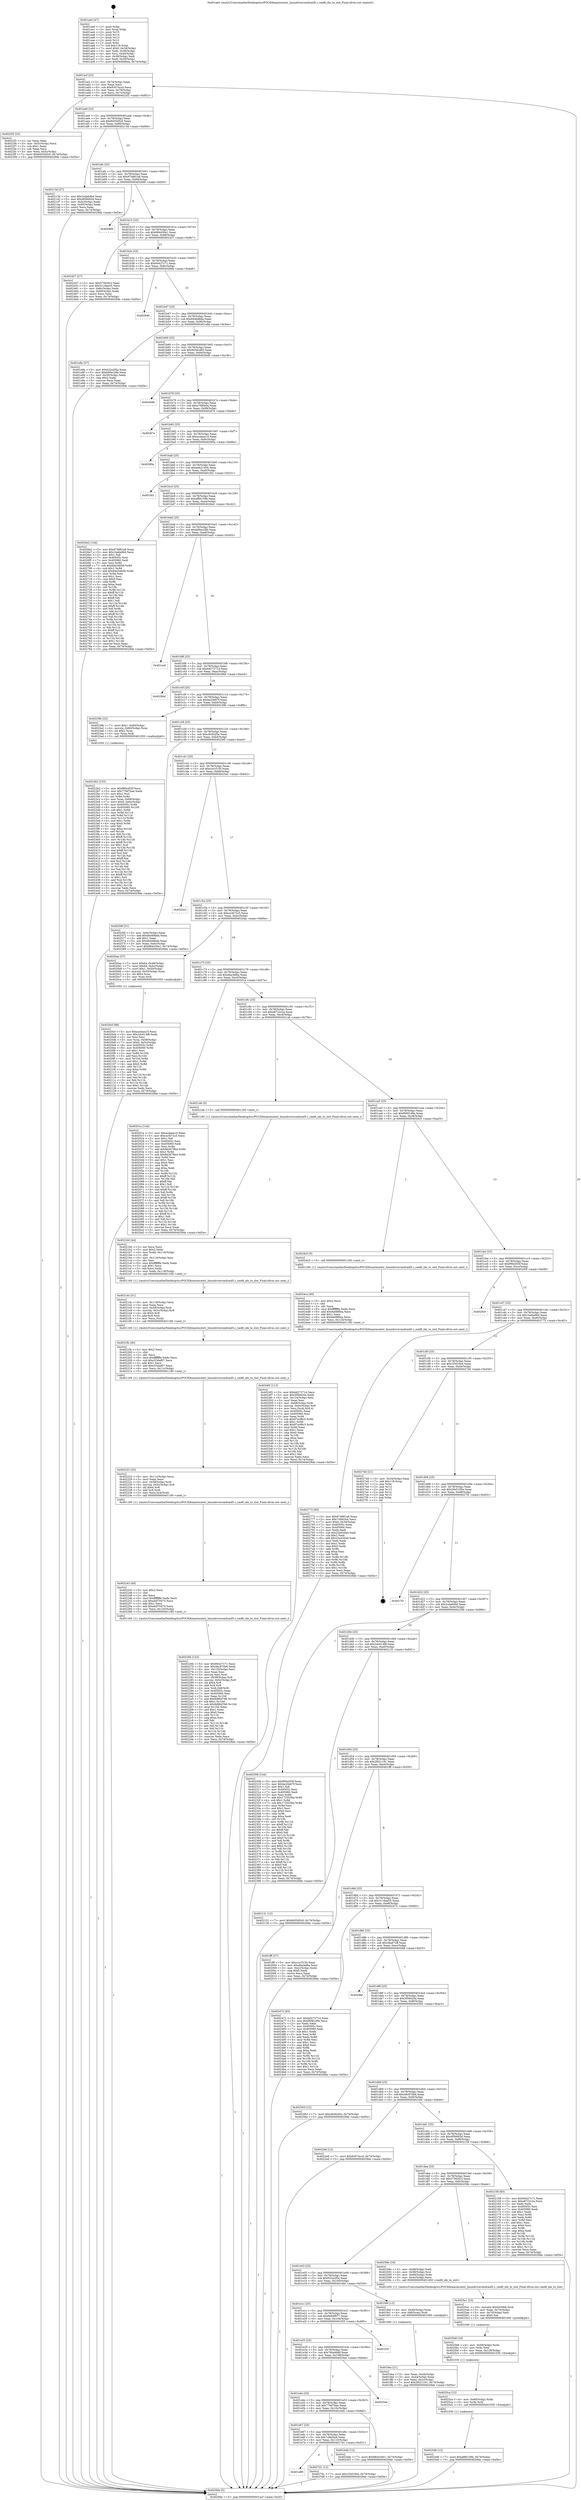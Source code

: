 digraph "0x401aa0" {
  label = "0x401aa0 (/mnt/c/Users/mathe/Desktop/tcc/POCII/binaries/extr_linuxdriversmdraid5.c_raid6_idx_to_slot_Final-ollvm.out::main(0))"
  labelloc = "t"
  node[shape=record]

  Entry [label="",width=0.3,height=0.3,shape=circle,fillcolor=black,style=filled]
  "0x401acf" [label="{
     0x401acf [23]\l
     | [instrs]\l
     &nbsp;&nbsp;0x401acf \<+3\>: mov -0x74(%rbp),%eax\l
     &nbsp;&nbsp;0x401ad2 \<+2\>: mov %eax,%ecx\l
     &nbsp;&nbsp;0x401ad4 \<+6\>: sub $0x83074ccd,%ecx\l
     &nbsp;&nbsp;0x401ada \<+3\>: mov %eax,-0x78(%rbp)\l
     &nbsp;&nbsp;0x401add \<+3\>: mov %ecx,-0x7c(%rbp)\l
     &nbsp;&nbsp;0x401ae0 \<+6\>: je 00000000004022f2 \<main+0x852\>\l
  }"]
  "0x4022f2" [label="{
     0x4022f2 [25]\l
     | [instrs]\l
     &nbsp;&nbsp;0x4022f2 \<+2\>: xor %eax,%eax\l
     &nbsp;&nbsp;0x4022f4 \<+3\>: mov -0x5c(%rbp),%ecx\l
     &nbsp;&nbsp;0x4022f7 \<+3\>: sub $0x1,%eax\l
     &nbsp;&nbsp;0x4022fa \<+2\>: sub %eax,%ecx\l
     &nbsp;&nbsp;0x4022fc \<+3\>: mov %ecx,-0x5c(%rbp)\l
     &nbsp;&nbsp;0x4022ff \<+7\>: movl $0x8455d5c0,-0x74(%rbp)\l
     &nbsp;&nbsp;0x402306 \<+5\>: jmp 00000000004029de \<main+0xf3e\>\l
  }"]
  "0x401ae6" [label="{
     0x401ae6 [22]\l
     | [instrs]\l
     &nbsp;&nbsp;0x401ae6 \<+5\>: jmp 0000000000401aeb \<main+0x4b\>\l
     &nbsp;&nbsp;0x401aeb \<+3\>: mov -0x78(%rbp),%eax\l
     &nbsp;&nbsp;0x401aee \<+5\>: sub $0x8455d5c0,%eax\l
     &nbsp;&nbsp;0x401af3 \<+3\>: mov %eax,-0x80(%rbp)\l
     &nbsp;&nbsp;0x401af6 \<+6\>: je 000000000040213d \<main+0x69d\>\l
  }"]
  Exit [label="",width=0.3,height=0.3,shape=circle,fillcolor=black,style=filled,peripheries=2]
  "0x40213d" [label="{
     0x40213d [27]\l
     | [instrs]\l
     &nbsp;&nbsp;0x40213d \<+5\>: mov $0x2cda64b0,%eax\l
     &nbsp;&nbsp;0x402142 \<+5\>: mov $0x4f56693d,%ecx\l
     &nbsp;&nbsp;0x402147 \<+3\>: mov -0x5c(%rbp),%edx\l
     &nbsp;&nbsp;0x40214a \<+3\>: cmp -0x50(%rbp),%edx\l
     &nbsp;&nbsp;0x40214d \<+3\>: cmovl %ecx,%eax\l
     &nbsp;&nbsp;0x402150 \<+3\>: mov %eax,-0x74(%rbp)\l
     &nbsp;&nbsp;0x402153 \<+5\>: jmp 00000000004029de \<main+0xf3e\>\l
  }"]
  "0x401afc" [label="{
     0x401afc [25]\l
     | [instrs]\l
     &nbsp;&nbsp;0x401afc \<+5\>: jmp 0000000000401b01 \<main+0x61\>\l
     &nbsp;&nbsp;0x401b01 \<+3\>: mov -0x78(%rbp),%eax\l
     &nbsp;&nbsp;0x401b04 \<+5\>: sub $0x874881a8,%eax\l
     &nbsp;&nbsp;0x401b09 \<+6\>: mov %eax,-0x84(%rbp)\l
     &nbsp;&nbsp;0x401b0f \<+6\>: je 00000000004029d0 \<main+0xf30\>\l
  }"]
  "0x401e80" [label="{
     0x401e80\l
  }", style=dashed]
  "0x4029d0" [label="{
     0x4029d0\l
  }", style=dashed]
  "0x401b15" [label="{
     0x401b15 [25]\l
     | [instrs]\l
     &nbsp;&nbsp;0x401b15 \<+5\>: jmp 0000000000401b1a \<main+0x7a\>\l
     &nbsp;&nbsp;0x401b1a \<+3\>: mov -0x78(%rbp),%eax\l
     &nbsp;&nbsp;0x401b1d \<+5\>: sub $0x884430e1,%eax\l
     &nbsp;&nbsp;0x401b22 \<+6\>: mov %eax,-0x88(%rbp)\l
     &nbsp;&nbsp;0x401b28 \<+6\>: je 0000000000402457 \<main+0x9b7\>\l
  }"]
  "0x4027d1" [label="{
     0x4027d1 [12]\l
     | [instrs]\l
     &nbsp;&nbsp;0x4027d1 \<+7\>: movl $0x1f3d16e4,-0x74(%rbp)\l
     &nbsp;&nbsp;0x4027d8 \<+5\>: jmp 00000000004029de \<main+0xf3e\>\l
  }"]
  "0x402457" [label="{
     0x402457 [27]\l
     | [instrs]\l
     &nbsp;&nbsp;0x402457 \<+5\>: mov $0x57562fc3,%eax\l
     &nbsp;&nbsp;0x40245c \<+5\>: mov $0x3118ae55,%ecx\l
     &nbsp;&nbsp;0x402461 \<+3\>: mov -0x6c(%rbp),%edx\l
     &nbsp;&nbsp;0x402464 \<+3\>: cmp -0x60(%rbp),%edx\l
     &nbsp;&nbsp;0x402467 \<+3\>: cmovl %ecx,%eax\l
     &nbsp;&nbsp;0x40246a \<+3\>: mov %eax,-0x74(%rbp)\l
     &nbsp;&nbsp;0x40246d \<+5\>: jmp 00000000004029de \<main+0xf3e\>\l
  }"]
  "0x401b2e" [label="{
     0x401b2e [25]\l
     | [instrs]\l
     &nbsp;&nbsp;0x401b2e \<+5\>: jmp 0000000000401b33 \<main+0x93\>\l
     &nbsp;&nbsp;0x401b33 \<+3\>: mov -0x78(%rbp),%eax\l
     &nbsp;&nbsp;0x401b36 \<+5\>: sub $0x94427c71,%eax\l
     &nbsp;&nbsp;0x401b3b \<+6\>: mov %eax,-0x8c(%rbp)\l
     &nbsp;&nbsp;0x401b41 \<+6\>: je 0000000000402846 \<main+0xda6\>\l
  }"]
  "0x4025d6" [label="{
     0x4025d6 [12]\l
     | [instrs]\l
     &nbsp;&nbsp;0x4025d6 \<+7\>: movl $0xaf86159b,-0x74(%rbp)\l
     &nbsp;&nbsp;0x4025dd \<+5\>: jmp 00000000004029de \<main+0xf3e\>\l
  }"]
  "0x402846" [label="{
     0x402846\l
  }", style=dashed]
  "0x401b47" [label="{
     0x401b47 [25]\l
     | [instrs]\l
     &nbsp;&nbsp;0x401b47 \<+5\>: jmp 0000000000401b4c \<main+0xac\>\l
     &nbsp;&nbsp;0x401b4c \<+3\>: mov -0x78(%rbp),%eax\l
     &nbsp;&nbsp;0x401b4f \<+5\>: sub $0x9446d6da,%eax\l
     &nbsp;&nbsp;0x401b54 \<+6\>: mov %eax,-0x90(%rbp)\l
     &nbsp;&nbsp;0x401b5a \<+6\>: je 0000000000401e8a \<main+0x3ea\>\l
  }"]
  "0x4025ca" [label="{
     0x4025ca [12]\l
     | [instrs]\l
     &nbsp;&nbsp;0x4025ca \<+4\>: mov -0x68(%rbp),%rdx\l
     &nbsp;&nbsp;0x4025ce \<+3\>: mov %rdx,%rdi\l
     &nbsp;&nbsp;0x4025d1 \<+5\>: call 0000000000401030 \<free@plt\>\l
     | [calls]\l
     &nbsp;&nbsp;0x401030 \{1\} (unknown)\l
  }"]
  "0x401e8a" [label="{
     0x401e8a [27]\l
     | [instrs]\l
     &nbsp;&nbsp;0x401e8a \<+5\>: mov $0x632a2f5a,%eax\l
     &nbsp;&nbsp;0x401e8f \<+5\>: mov $0xb90ec28b,%ecx\l
     &nbsp;&nbsp;0x401e94 \<+3\>: mov -0x30(%rbp),%edx\l
     &nbsp;&nbsp;0x401e97 \<+3\>: cmp $0x2,%edx\l
     &nbsp;&nbsp;0x401e9a \<+3\>: cmovne %ecx,%eax\l
     &nbsp;&nbsp;0x401e9d \<+3\>: mov %eax,-0x74(%rbp)\l
     &nbsp;&nbsp;0x401ea0 \<+5\>: jmp 00000000004029de \<main+0xf3e\>\l
  }"]
  "0x401b60" [label="{
     0x401b60 [25]\l
     | [instrs]\l
     &nbsp;&nbsp;0x401b60 \<+5\>: jmp 0000000000401b65 \<main+0xc5\>\l
     &nbsp;&nbsp;0x401b65 \<+3\>: mov -0x78(%rbp),%eax\l
     &nbsp;&nbsp;0x401b68 \<+5\>: sub $0x9d3dc483,%eax\l
     &nbsp;&nbsp;0x401b6d \<+6\>: mov %eax,-0x94(%rbp)\l
     &nbsp;&nbsp;0x401b73 \<+6\>: je 00000000004026d6 \<main+0xc36\>\l
  }"]
  "0x4029de" [label="{
     0x4029de [5]\l
     | [instrs]\l
     &nbsp;&nbsp;0x4029de \<+5\>: jmp 0000000000401acf \<main+0x2f\>\l
  }"]
  "0x401aa0" [label="{
     0x401aa0 [47]\l
     | [instrs]\l
     &nbsp;&nbsp;0x401aa0 \<+1\>: push %rbp\l
     &nbsp;&nbsp;0x401aa1 \<+3\>: mov %rsp,%rbp\l
     &nbsp;&nbsp;0x401aa4 \<+2\>: push %r15\l
     &nbsp;&nbsp;0x401aa6 \<+2\>: push %r14\l
     &nbsp;&nbsp;0x401aa8 \<+2\>: push %r13\l
     &nbsp;&nbsp;0x401aaa \<+2\>: push %r12\l
     &nbsp;&nbsp;0x401aac \<+1\>: push %rbx\l
     &nbsp;&nbsp;0x401aad \<+7\>: sub $0x118,%rsp\l
     &nbsp;&nbsp;0x401ab4 \<+7\>: movl $0x0,-0x34(%rbp)\l
     &nbsp;&nbsp;0x401abb \<+3\>: mov %edi,-0x38(%rbp)\l
     &nbsp;&nbsp;0x401abe \<+4\>: mov %rsi,-0x40(%rbp)\l
     &nbsp;&nbsp;0x401ac2 \<+3\>: mov -0x38(%rbp),%edi\l
     &nbsp;&nbsp;0x401ac5 \<+3\>: mov %edi,-0x30(%rbp)\l
     &nbsp;&nbsp;0x401ac8 \<+7\>: movl $0x9446d6da,-0x74(%rbp)\l
  }"]
  "0x4025b8" [label="{
     0x4025b8 [18]\l
     | [instrs]\l
     &nbsp;&nbsp;0x4025b8 \<+4\>: mov -0x58(%rbp),%rdx\l
     &nbsp;&nbsp;0x4025bc \<+3\>: mov %rdx,%rdi\l
     &nbsp;&nbsp;0x4025bf \<+6\>: mov %eax,-0x128(%rbp)\l
     &nbsp;&nbsp;0x4025c5 \<+5\>: call 0000000000401030 \<free@plt\>\l
     | [calls]\l
     &nbsp;&nbsp;0x401030 \{1\} (unknown)\l
  }"]
  "0x4026d6" [label="{
     0x4026d6\l
  }", style=dashed]
  "0x401b79" [label="{
     0x401b79 [25]\l
     | [instrs]\l
     &nbsp;&nbsp;0x401b79 \<+5\>: jmp 0000000000401b7e \<main+0xde\>\l
     &nbsp;&nbsp;0x401b7e \<+3\>: mov -0x78(%rbp),%eax\l
     &nbsp;&nbsp;0x401b81 \<+5\>: sub $0xa76f640a,%eax\l
     &nbsp;&nbsp;0x401b86 \<+6\>: mov %eax,-0x98(%rbp)\l
     &nbsp;&nbsp;0x401b8c \<+6\>: je 000000000040267e \<main+0xbde\>\l
  }"]
  "0x4025a1" [label="{
     0x4025a1 [23]\l
     | [instrs]\l
     &nbsp;&nbsp;0x4025a1 \<+10\>: movabs $0x4030b6,%rdi\l
     &nbsp;&nbsp;0x4025ab \<+3\>: mov %eax,-0x70(%rbp)\l
     &nbsp;&nbsp;0x4025ae \<+3\>: mov -0x70(%rbp),%esi\l
     &nbsp;&nbsp;0x4025b1 \<+2\>: mov $0x0,%al\l
     &nbsp;&nbsp;0x4025b3 \<+5\>: call 0000000000401040 \<printf@plt\>\l
     | [calls]\l
     &nbsp;&nbsp;0x401040 \{1\} (unknown)\l
  }"]
  "0x40267e" [label="{
     0x40267e\l
  }", style=dashed]
  "0x401b92" [label="{
     0x401b92 [25]\l
     | [instrs]\l
     &nbsp;&nbsp;0x401b92 \<+5\>: jmp 0000000000401b97 \<main+0xf7\>\l
     &nbsp;&nbsp;0x401b97 \<+3\>: mov -0x78(%rbp),%eax\l
     &nbsp;&nbsp;0x401b9a \<+5\>: sub $0xacdaea10,%eax\l
     &nbsp;&nbsp;0x401b9f \<+6\>: mov %eax,-0x9c(%rbp)\l
     &nbsp;&nbsp;0x401ba5 \<+6\>: je 000000000040280a \<main+0xd6a\>\l
  }"]
  "0x4024f2" [label="{
     0x4024f2 [113]\l
     | [instrs]\l
     &nbsp;&nbsp;0x4024f2 \<+5\>: mov $0xbd27271d,%ecx\l
     &nbsp;&nbsp;0x4024f7 \<+5\>: mov $0x3f58420a,%edx\l
     &nbsp;&nbsp;0x4024fc \<+6\>: mov -0x124(%rbp),%esi\l
     &nbsp;&nbsp;0x402502 \<+3\>: imul %eax,%esi\l
     &nbsp;&nbsp;0x402505 \<+4\>: mov -0x68(%rbp),%rdi\l
     &nbsp;&nbsp;0x402509 \<+4\>: movslq -0x6c(%rbp),%r8\l
     &nbsp;&nbsp;0x40250d \<+4\>: mov %esi,(%rdi,%r8,4)\l
     &nbsp;&nbsp;0x402511 \<+7\>: mov 0x40505c,%eax\l
     &nbsp;&nbsp;0x402518 \<+7\>: mov 0x405060,%esi\l
     &nbsp;&nbsp;0x40251f \<+3\>: mov %eax,%r9d\l
     &nbsp;&nbsp;0x402522 \<+7\>: sub $0x97ecf8c3,%r9d\l
     &nbsp;&nbsp;0x402529 \<+4\>: sub $0x1,%r9d\l
     &nbsp;&nbsp;0x40252d \<+7\>: add $0x97ecf8c3,%r9d\l
     &nbsp;&nbsp;0x402534 \<+4\>: imul %r9d,%eax\l
     &nbsp;&nbsp;0x402538 \<+3\>: and $0x1,%eax\l
     &nbsp;&nbsp;0x40253b \<+3\>: cmp $0x0,%eax\l
     &nbsp;&nbsp;0x40253e \<+4\>: sete %r10b\l
     &nbsp;&nbsp;0x402542 \<+3\>: cmp $0xa,%esi\l
     &nbsp;&nbsp;0x402545 \<+4\>: setl %r11b\l
     &nbsp;&nbsp;0x402549 \<+3\>: mov %r10b,%bl\l
     &nbsp;&nbsp;0x40254c \<+3\>: and %r11b,%bl\l
     &nbsp;&nbsp;0x40254f \<+3\>: xor %r11b,%r10b\l
     &nbsp;&nbsp;0x402552 \<+3\>: or %r10b,%bl\l
     &nbsp;&nbsp;0x402555 \<+3\>: test $0x1,%bl\l
     &nbsp;&nbsp;0x402558 \<+3\>: cmovne %edx,%ecx\l
     &nbsp;&nbsp;0x40255b \<+3\>: mov %ecx,-0x74(%rbp)\l
     &nbsp;&nbsp;0x40255e \<+5\>: jmp 00000000004029de \<main+0xf3e\>\l
  }"]
  "0x40280a" [label="{
     0x40280a\l
  }", style=dashed]
  "0x401bab" [label="{
     0x401bab [25]\l
     | [instrs]\l
     &nbsp;&nbsp;0x401bab \<+5\>: jmp 0000000000401bb0 \<main+0x110\>\l
     &nbsp;&nbsp;0x401bb0 \<+3\>: mov -0x78(%rbp),%eax\l
     &nbsp;&nbsp;0x401bb3 \<+5\>: sub $0xaeb21454,%eax\l
     &nbsp;&nbsp;0x401bb8 \<+6\>: mov %eax,-0xa0(%rbp)\l
     &nbsp;&nbsp;0x401bbe \<+6\>: je 0000000000401fd1 \<main+0x531\>\l
  }"]
  "0x4024ca" [label="{
     0x4024ca [40]\l
     | [instrs]\l
     &nbsp;&nbsp;0x4024ca \<+5\>: mov $0x2,%ecx\l
     &nbsp;&nbsp;0x4024cf \<+1\>: cltd\l
     &nbsp;&nbsp;0x4024d0 \<+2\>: idiv %ecx\l
     &nbsp;&nbsp;0x4024d2 \<+6\>: imul $0xfffffffe,%edx,%ecx\l
     &nbsp;&nbsp;0x4024d8 \<+6\>: add $0x9a68f84a,%ecx\l
     &nbsp;&nbsp;0x4024de \<+3\>: add $0x1,%ecx\l
     &nbsp;&nbsp;0x4024e1 \<+6\>: sub $0x9a68f84a,%ecx\l
     &nbsp;&nbsp;0x4024e7 \<+6\>: mov %ecx,-0x124(%rbp)\l
     &nbsp;&nbsp;0x4024ed \<+5\>: call 0000000000401160 \<next_i\>\l
     | [calls]\l
     &nbsp;&nbsp;0x401160 \{1\} (/mnt/c/Users/mathe/Desktop/tcc/POCII/binaries/extr_linuxdriversmdraid5.c_raid6_idx_to_slot_Final-ollvm.out::next_i)\l
  }"]
  "0x401fd1" [label="{
     0x401fd1\l
  }", style=dashed]
  "0x401bc4" [label="{
     0x401bc4 [25]\l
     | [instrs]\l
     &nbsp;&nbsp;0x401bc4 \<+5\>: jmp 0000000000401bc9 \<main+0x129\>\l
     &nbsp;&nbsp;0x401bc9 \<+3\>: mov -0x78(%rbp),%eax\l
     &nbsp;&nbsp;0x401bcc \<+5\>: sub $0xaf86159b,%eax\l
     &nbsp;&nbsp;0x401bd1 \<+6\>: mov %eax,-0xa4(%rbp)\l
     &nbsp;&nbsp;0x401bd7 \<+6\>: je 00000000004026e2 \<main+0xc42\>\l
  }"]
  "0x401e67" [label="{
     0x401e67 [25]\l
     | [instrs]\l
     &nbsp;&nbsp;0x401e67 \<+5\>: jmp 0000000000401e6c \<main+0x3cc\>\l
     &nbsp;&nbsp;0x401e6c \<+3\>: mov -0x78(%rbp),%eax\l
     &nbsp;&nbsp;0x401e6f \<+5\>: sub $0x7cfdd3a4,%eax\l
     &nbsp;&nbsp;0x401e74 \<+6\>: mov %eax,-0x110(%rbp)\l
     &nbsp;&nbsp;0x401e7a \<+6\>: je 00000000004027d1 \<main+0xd31\>\l
  }"]
  "0x4026e2" [label="{
     0x4026e2 [144]\l
     | [instrs]\l
     &nbsp;&nbsp;0x4026e2 \<+5\>: mov $0x874881a8,%eax\l
     &nbsp;&nbsp;0x4026e7 \<+5\>: mov $0x1ba6a96d,%ecx\l
     &nbsp;&nbsp;0x4026ec \<+2\>: mov $0x1,%dl\l
     &nbsp;&nbsp;0x4026ee \<+7\>: mov 0x40505c,%esi\l
     &nbsp;&nbsp;0x4026f5 \<+7\>: mov 0x405060,%edi\l
     &nbsp;&nbsp;0x4026fc \<+3\>: mov %esi,%r8d\l
     &nbsp;&nbsp;0x4026ff \<+7\>: sub $0x84d34658,%r8d\l
     &nbsp;&nbsp;0x402706 \<+4\>: sub $0x1,%r8d\l
     &nbsp;&nbsp;0x40270a \<+7\>: add $0x84d34658,%r8d\l
     &nbsp;&nbsp;0x402711 \<+4\>: imul %r8d,%esi\l
     &nbsp;&nbsp;0x402715 \<+3\>: and $0x1,%esi\l
     &nbsp;&nbsp;0x402718 \<+3\>: cmp $0x0,%esi\l
     &nbsp;&nbsp;0x40271b \<+4\>: sete %r9b\l
     &nbsp;&nbsp;0x40271f \<+3\>: cmp $0xa,%edi\l
     &nbsp;&nbsp;0x402722 \<+4\>: setl %r10b\l
     &nbsp;&nbsp;0x402726 \<+3\>: mov %r9b,%r11b\l
     &nbsp;&nbsp;0x402729 \<+4\>: xor $0xff,%r11b\l
     &nbsp;&nbsp;0x40272d \<+3\>: mov %r10b,%bl\l
     &nbsp;&nbsp;0x402730 \<+3\>: xor $0xff,%bl\l
     &nbsp;&nbsp;0x402733 \<+3\>: xor $0x1,%dl\l
     &nbsp;&nbsp;0x402736 \<+3\>: mov %r11b,%r14b\l
     &nbsp;&nbsp;0x402739 \<+4\>: and $0xff,%r14b\l
     &nbsp;&nbsp;0x40273d \<+3\>: and %dl,%r9b\l
     &nbsp;&nbsp;0x402740 \<+3\>: mov %bl,%r15b\l
     &nbsp;&nbsp;0x402743 \<+4\>: and $0xff,%r15b\l
     &nbsp;&nbsp;0x402747 \<+3\>: and %dl,%r10b\l
     &nbsp;&nbsp;0x40274a \<+3\>: or %r9b,%r14b\l
     &nbsp;&nbsp;0x40274d \<+3\>: or %r10b,%r15b\l
     &nbsp;&nbsp;0x402750 \<+3\>: xor %r15b,%r14b\l
     &nbsp;&nbsp;0x402753 \<+3\>: or %bl,%r11b\l
     &nbsp;&nbsp;0x402756 \<+4\>: xor $0xff,%r11b\l
     &nbsp;&nbsp;0x40275a \<+3\>: or $0x1,%dl\l
     &nbsp;&nbsp;0x40275d \<+3\>: and %dl,%r11b\l
     &nbsp;&nbsp;0x402760 \<+3\>: or %r11b,%r14b\l
     &nbsp;&nbsp;0x402763 \<+4\>: test $0x1,%r14b\l
     &nbsp;&nbsp;0x402767 \<+3\>: cmovne %ecx,%eax\l
     &nbsp;&nbsp;0x40276a \<+3\>: mov %eax,-0x74(%rbp)\l
     &nbsp;&nbsp;0x40276d \<+5\>: jmp 00000000004029de \<main+0xf3e\>\l
  }"]
  "0x401bdd" [label="{
     0x401bdd [25]\l
     | [instrs]\l
     &nbsp;&nbsp;0x401bdd \<+5\>: jmp 0000000000401be2 \<main+0x142\>\l
     &nbsp;&nbsp;0x401be2 \<+3\>: mov -0x78(%rbp),%eax\l
     &nbsp;&nbsp;0x401be5 \<+5\>: sub $0xb90ec28b,%eax\l
     &nbsp;&nbsp;0x401bea \<+6\>: mov %eax,-0xa8(%rbp)\l
     &nbsp;&nbsp;0x401bf0 \<+6\>: je 0000000000401ea5 \<main+0x405\>\l
  }"]
  "0x40244b" [label="{
     0x40244b [12]\l
     | [instrs]\l
     &nbsp;&nbsp;0x40244b \<+7\>: movl $0x884430e1,-0x74(%rbp)\l
     &nbsp;&nbsp;0x402452 \<+5\>: jmp 00000000004029de \<main+0xf3e\>\l
  }"]
  "0x401ea5" [label="{
     0x401ea5\l
  }", style=dashed]
  "0x401bf6" [label="{
     0x401bf6 [25]\l
     | [instrs]\l
     &nbsp;&nbsp;0x401bf6 \<+5\>: jmp 0000000000401bfb \<main+0x15b\>\l
     &nbsp;&nbsp;0x401bfb \<+3\>: mov -0x78(%rbp),%eax\l
     &nbsp;&nbsp;0x401bfe \<+5\>: sub $0xbd27271d,%eax\l
     &nbsp;&nbsp;0x401c03 \<+6\>: mov %eax,-0xac(%rbp)\l
     &nbsp;&nbsp;0x401c09 \<+6\>: je 000000000040296d \<main+0xecd\>\l
  }"]
  "0x401e4e" [label="{
     0x401e4e [25]\l
     | [instrs]\l
     &nbsp;&nbsp;0x401e4e \<+5\>: jmp 0000000000401e53 \<main+0x3b3\>\l
     &nbsp;&nbsp;0x401e53 \<+3\>: mov -0x78(%rbp),%eax\l
     &nbsp;&nbsp;0x401e56 \<+5\>: sub $0x779d7bae,%eax\l
     &nbsp;&nbsp;0x401e5b \<+6\>: mov %eax,-0x10c(%rbp)\l
     &nbsp;&nbsp;0x401e61 \<+6\>: je 000000000040244b \<main+0x9ab\>\l
  }"]
  "0x40296d" [label="{
     0x40296d\l
  }", style=dashed]
  "0x401c0f" [label="{
     0x401c0f [25]\l
     | [instrs]\l
     &nbsp;&nbsp;0x401c0f \<+5\>: jmp 0000000000401c14 \<main+0x174\>\l
     &nbsp;&nbsp;0x401c14 \<+3\>: mov -0x78(%rbp),%eax\l
     &nbsp;&nbsp;0x401c17 \<+5\>: sub $0xbe20e67f,%eax\l
     &nbsp;&nbsp;0x401c1c \<+6\>: mov %eax,-0xb0(%rbp)\l
     &nbsp;&nbsp;0x401c22 \<+6\>: je 000000000040239b \<main+0x8fb\>\l
  }"]
  "0x4025ee" [label="{
     0x4025ee\l
  }", style=dashed]
  "0x40239b" [label="{
     0x40239b [23]\l
     | [instrs]\l
     &nbsp;&nbsp;0x40239b \<+7\>: movl $0x1,-0x60(%rbp)\l
     &nbsp;&nbsp;0x4023a2 \<+4\>: movslq -0x60(%rbp),%rax\l
     &nbsp;&nbsp;0x4023a6 \<+4\>: shl $0x2,%rax\l
     &nbsp;&nbsp;0x4023aa \<+3\>: mov %rax,%rdi\l
     &nbsp;&nbsp;0x4023ad \<+5\>: call 0000000000401050 \<malloc@plt\>\l
     | [calls]\l
     &nbsp;&nbsp;0x401050 \{1\} (unknown)\l
  }"]
  "0x401c28" [label="{
     0x401c28 [25]\l
     | [instrs]\l
     &nbsp;&nbsp;0x401c28 \<+5\>: jmp 0000000000401c2d \<main+0x18d\>\l
     &nbsp;&nbsp;0x401c2d \<+3\>: mov -0x78(%rbp),%eax\l
     &nbsp;&nbsp;0x401c30 \<+5\>: sub $0xc8c92d5a,%eax\l
     &nbsp;&nbsp;0x401c35 \<+6\>: mov %eax,-0xb4(%rbp)\l
     &nbsp;&nbsp;0x401c3b \<+6\>: je 000000000040256f \<main+0xacf\>\l
  }"]
  "0x401e35" [label="{
     0x401e35 [25]\l
     | [instrs]\l
     &nbsp;&nbsp;0x401e35 \<+5\>: jmp 0000000000401e3a \<main+0x39a\>\l
     &nbsp;&nbsp;0x401e3a \<+3\>: mov -0x78(%rbp),%eax\l
     &nbsp;&nbsp;0x401e3d \<+5\>: sub $0x76bd4b6f,%eax\l
     &nbsp;&nbsp;0x401e42 \<+6\>: mov %eax,-0x108(%rbp)\l
     &nbsp;&nbsp;0x401e48 \<+6\>: je 00000000004025ee \<main+0xb4e\>\l
  }"]
  "0x40256f" [label="{
     0x40256f [31]\l
     | [instrs]\l
     &nbsp;&nbsp;0x40256f \<+3\>: mov -0x6c(%rbp),%eax\l
     &nbsp;&nbsp;0x402572 \<+5\>: add $0xdbd48eeb,%eax\l
     &nbsp;&nbsp;0x402577 \<+3\>: add $0x1,%eax\l
     &nbsp;&nbsp;0x40257a \<+5\>: sub $0xdbd48eeb,%eax\l
     &nbsp;&nbsp;0x40257f \<+3\>: mov %eax,-0x6c(%rbp)\l
     &nbsp;&nbsp;0x402582 \<+7\>: movl $0x884430e1,-0x74(%rbp)\l
     &nbsp;&nbsp;0x402589 \<+5\>: jmp 00000000004029de \<main+0xf3e\>\l
  }"]
  "0x401c41" [label="{
     0x401c41 [25]\l
     | [instrs]\l
     &nbsp;&nbsp;0x401c41 \<+5\>: jmp 0000000000401c46 \<main+0x1a6\>\l
     &nbsp;&nbsp;0x401c46 \<+3\>: mov -0x78(%rbp),%eax\l
     &nbsp;&nbsp;0x401c49 \<+5\>: sub $0xcce1f150,%eax\l
     &nbsp;&nbsp;0x401c4e \<+6\>: mov %eax,-0xb8(%rbp)\l
     &nbsp;&nbsp;0x401c54 \<+6\>: je 00000000004025e2 \<main+0xb42\>\l
  }"]
  "0x401f35" [label="{
     0x401f35\l
  }", style=dashed]
  "0x4025e2" [label="{
     0x4025e2\l
  }", style=dashed]
  "0x401c5a" [label="{
     0x401c5a [25]\l
     | [instrs]\l
     &nbsp;&nbsp;0x401c5a \<+5\>: jmp 0000000000401c5f \<main+0x1bf\>\l
     &nbsp;&nbsp;0x401c5f \<+3\>: mov -0x78(%rbp),%eax\l
     &nbsp;&nbsp;0x401c62 \<+5\>: sub $0xce3b72c5,%eax\l
     &nbsp;&nbsp;0x401c67 \<+6\>: mov %eax,-0xbc(%rbp)\l
     &nbsp;&nbsp;0x401c6d \<+6\>: je 00000000004020aa \<main+0x60a\>\l
  }"]
  "0x4023b2" [label="{
     0x4023b2 [153]\l
     | [instrs]\l
     &nbsp;&nbsp;0x4023b2 \<+5\>: mov $0xf90e455f,%ecx\l
     &nbsp;&nbsp;0x4023b7 \<+5\>: mov $0x779d7bae,%edx\l
     &nbsp;&nbsp;0x4023bc \<+3\>: mov $0x1,%sil\l
     &nbsp;&nbsp;0x4023bf \<+3\>: xor %r8d,%r8d\l
     &nbsp;&nbsp;0x4023c2 \<+4\>: mov %rax,-0x68(%rbp)\l
     &nbsp;&nbsp;0x4023c6 \<+7\>: movl $0x0,-0x6c(%rbp)\l
     &nbsp;&nbsp;0x4023cd \<+8\>: mov 0x40505c,%r9d\l
     &nbsp;&nbsp;0x4023d5 \<+8\>: mov 0x405060,%r10d\l
     &nbsp;&nbsp;0x4023dd \<+4\>: sub $0x1,%r8d\l
     &nbsp;&nbsp;0x4023e1 \<+3\>: mov %r9d,%r11d\l
     &nbsp;&nbsp;0x4023e4 \<+3\>: add %r8d,%r11d\l
     &nbsp;&nbsp;0x4023e7 \<+4\>: imul %r11d,%r9d\l
     &nbsp;&nbsp;0x4023eb \<+4\>: and $0x1,%r9d\l
     &nbsp;&nbsp;0x4023ef \<+4\>: cmp $0x0,%r9d\l
     &nbsp;&nbsp;0x4023f3 \<+3\>: sete %bl\l
     &nbsp;&nbsp;0x4023f6 \<+4\>: cmp $0xa,%r10d\l
     &nbsp;&nbsp;0x4023fa \<+4\>: setl %r14b\l
     &nbsp;&nbsp;0x4023fe \<+3\>: mov %bl,%r15b\l
     &nbsp;&nbsp;0x402401 \<+4\>: xor $0xff,%r15b\l
     &nbsp;&nbsp;0x402405 \<+3\>: mov %r14b,%r12b\l
     &nbsp;&nbsp;0x402408 \<+4\>: xor $0xff,%r12b\l
     &nbsp;&nbsp;0x40240c \<+4\>: xor $0x1,%sil\l
     &nbsp;&nbsp;0x402410 \<+3\>: mov %r15b,%r13b\l
     &nbsp;&nbsp;0x402413 \<+4\>: and $0xff,%r13b\l
     &nbsp;&nbsp;0x402417 \<+3\>: and %sil,%bl\l
     &nbsp;&nbsp;0x40241a \<+3\>: mov %r12b,%al\l
     &nbsp;&nbsp;0x40241d \<+2\>: and $0xff,%al\l
     &nbsp;&nbsp;0x40241f \<+3\>: and %sil,%r14b\l
     &nbsp;&nbsp;0x402422 \<+3\>: or %bl,%r13b\l
     &nbsp;&nbsp;0x402425 \<+3\>: or %r14b,%al\l
     &nbsp;&nbsp;0x402428 \<+3\>: xor %al,%r13b\l
     &nbsp;&nbsp;0x40242b \<+3\>: or %r12b,%r15b\l
     &nbsp;&nbsp;0x40242e \<+4\>: xor $0xff,%r15b\l
     &nbsp;&nbsp;0x402432 \<+4\>: or $0x1,%sil\l
     &nbsp;&nbsp;0x402436 \<+3\>: and %sil,%r15b\l
     &nbsp;&nbsp;0x402439 \<+3\>: or %r15b,%r13b\l
     &nbsp;&nbsp;0x40243c \<+4\>: test $0x1,%r13b\l
     &nbsp;&nbsp;0x402440 \<+3\>: cmovne %edx,%ecx\l
     &nbsp;&nbsp;0x402443 \<+3\>: mov %ecx,-0x74(%rbp)\l
     &nbsp;&nbsp;0x402446 \<+5\>: jmp 00000000004029de \<main+0xf3e\>\l
  }"]
  "0x4020aa" [label="{
     0x4020aa [37]\l
     | [instrs]\l
     &nbsp;&nbsp;0x4020aa \<+7\>: movl $0x64,-0x48(%rbp)\l
     &nbsp;&nbsp;0x4020b1 \<+7\>: movl $0x64,-0x4c(%rbp)\l
     &nbsp;&nbsp;0x4020b8 \<+7\>: movl $0x1,-0x50(%rbp)\l
     &nbsp;&nbsp;0x4020bf \<+4\>: movslq -0x50(%rbp),%rax\l
     &nbsp;&nbsp;0x4020c3 \<+4\>: shl $0x4,%rax\l
     &nbsp;&nbsp;0x4020c7 \<+3\>: mov %rax,%rdi\l
     &nbsp;&nbsp;0x4020ca \<+5\>: call 0000000000401050 \<malloc@plt\>\l
     | [calls]\l
     &nbsp;&nbsp;0x401050 \{1\} (unknown)\l
  }"]
  "0x401c73" [label="{
     0x401c73 [25]\l
     | [instrs]\l
     &nbsp;&nbsp;0x401c73 \<+5\>: jmp 0000000000401c78 \<main+0x1d8\>\l
     &nbsp;&nbsp;0x401c78 \<+3\>: mov -0x78(%rbp),%eax\l
     &nbsp;&nbsp;0x401c7b \<+5\>: sub $0xdba3efba,%eax\l
     &nbsp;&nbsp;0x401c80 \<+6\>: mov %eax,-0xc0(%rbp)\l
     &nbsp;&nbsp;0x401c86 \<+6\>: je 000000000040201a \<main+0x57a\>\l
  }"]
  "0x40226b" [label="{
     0x40226b [123]\l
     | [instrs]\l
     &nbsp;&nbsp;0x40226b \<+5\>: mov $0x94427c71,%ecx\l
     &nbsp;&nbsp;0x402270 \<+5\>: mov $0x48c970b6,%edx\l
     &nbsp;&nbsp;0x402275 \<+6\>: mov -0x120(%rbp),%esi\l
     &nbsp;&nbsp;0x40227b \<+3\>: imul %eax,%esi\l
     &nbsp;&nbsp;0x40227e \<+3\>: movslq %esi,%rdi\l
     &nbsp;&nbsp;0x402281 \<+4\>: mov -0x58(%rbp),%r8\l
     &nbsp;&nbsp;0x402285 \<+4\>: movslq -0x5c(%rbp),%r9\l
     &nbsp;&nbsp;0x402289 \<+4\>: shl $0x4,%r9\l
     &nbsp;&nbsp;0x40228d \<+3\>: add %r9,%r8\l
     &nbsp;&nbsp;0x402290 \<+4\>: mov %rdi,0x8(%r8)\l
     &nbsp;&nbsp;0x402294 \<+7\>: mov 0x40505c,%eax\l
     &nbsp;&nbsp;0x40229b \<+7\>: mov 0x405060,%esi\l
     &nbsp;&nbsp;0x4022a2 \<+3\>: mov %eax,%r10d\l
     &nbsp;&nbsp;0x4022a5 \<+7\>: add $0x9d96d768,%r10d\l
     &nbsp;&nbsp;0x4022ac \<+4\>: sub $0x1,%r10d\l
     &nbsp;&nbsp;0x4022b0 \<+7\>: sub $0x9d96d768,%r10d\l
     &nbsp;&nbsp;0x4022b7 \<+4\>: imul %r10d,%eax\l
     &nbsp;&nbsp;0x4022bb \<+3\>: and $0x1,%eax\l
     &nbsp;&nbsp;0x4022be \<+3\>: cmp $0x0,%eax\l
     &nbsp;&nbsp;0x4022c1 \<+4\>: sete %r11b\l
     &nbsp;&nbsp;0x4022c5 \<+3\>: cmp $0xa,%esi\l
     &nbsp;&nbsp;0x4022c8 \<+3\>: setl %bl\l
     &nbsp;&nbsp;0x4022cb \<+3\>: mov %r11b,%r14b\l
     &nbsp;&nbsp;0x4022ce \<+3\>: and %bl,%r14b\l
     &nbsp;&nbsp;0x4022d1 \<+3\>: xor %bl,%r11b\l
     &nbsp;&nbsp;0x4022d4 \<+3\>: or %r11b,%r14b\l
     &nbsp;&nbsp;0x4022d7 \<+4\>: test $0x1,%r14b\l
     &nbsp;&nbsp;0x4022db \<+3\>: cmovne %edx,%ecx\l
     &nbsp;&nbsp;0x4022de \<+3\>: mov %ecx,-0x74(%rbp)\l
     &nbsp;&nbsp;0x4022e1 \<+5\>: jmp 00000000004029de \<main+0xf3e\>\l
  }"]
  "0x40201a" [label="{
     0x40201a [144]\l
     | [instrs]\l
     &nbsp;&nbsp;0x40201a \<+5\>: mov $0xacdaea10,%eax\l
     &nbsp;&nbsp;0x40201f \<+5\>: mov $0xce3b72c5,%ecx\l
     &nbsp;&nbsp;0x402024 \<+2\>: mov $0x1,%dl\l
     &nbsp;&nbsp;0x402026 \<+7\>: mov 0x40505c,%esi\l
     &nbsp;&nbsp;0x40202d \<+7\>: mov 0x405060,%edi\l
     &nbsp;&nbsp;0x402034 \<+3\>: mov %esi,%r8d\l
     &nbsp;&nbsp;0x402037 \<+7\>: add $0x8d2678b4,%r8d\l
     &nbsp;&nbsp;0x40203e \<+4\>: sub $0x1,%r8d\l
     &nbsp;&nbsp;0x402042 \<+7\>: sub $0x8d2678b4,%r8d\l
     &nbsp;&nbsp;0x402049 \<+4\>: imul %r8d,%esi\l
     &nbsp;&nbsp;0x40204d \<+3\>: and $0x1,%esi\l
     &nbsp;&nbsp;0x402050 \<+3\>: cmp $0x0,%esi\l
     &nbsp;&nbsp;0x402053 \<+4\>: sete %r9b\l
     &nbsp;&nbsp;0x402057 \<+3\>: cmp $0xa,%edi\l
     &nbsp;&nbsp;0x40205a \<+4\>: setl %r10b\l
     &nbsp;&nbsp;0x40205e \<+3\>: mov %r9b,%r11b\l
     &nbsp;&nbsp;0x402061 \<+4\>: xor $0xff,%r11b\l
     &nbsp;&nbsp;0x402065 \<+3\>: mov %r10b,%bl\l
     &nbsp;&nbsp;0x402068 \<+3\>: xor $0xff,%bl\l
     &nbsp;&nbsp;0x40206b \<+3\>: xor $0x1,%dl\l
     &nbsp;&nbsp;0x40206e \<+3\>: mov %r11b,%r14b\l
     &nbsp;&nbsp;0x402071 \<+4\>: and $0xff,%r14b\l
     &nbsp;&nbsp;0x402075 \<+3\>: and %dl,%r9b\l
     &nbsp;&nbsp;0x402078 \<+3\>: mov %bl,%r15b\l
     &nbsp;&nbsp;0x40207b \<+4\>: and $0xff,%r15b\l
     &nbsp;&nbsp;0x40207f \<+3\>: and %dl,%r10b\l
     &nbsp;&nbsp;0x402082 \<+3\>: or %r9b,%r14b\l
     &nbsp;&nbsp;0x402085 \<+3\>: or %r10b,%r15b\l
     &nbsp;&nbsp;0x402088 \<+3\>: xor %r15b,%r14b\l
     &nbsp;&nbsp;0x40208b \<+3\>: or %bl,%r11b\l
     &nbsp;&nbsp;0x40208e \<+4\>: xor $0xff,%r11b\l
     &nbsp;&nbsp;0x402092 \<+3\>: or $0x1,%dl\l
     &nbsp;&nbsp;0x402095 \<+3\>: and %dl,%r11b\l
     &nbsp;&nbsp;0x402098 \<+3\>: or %r11b,%r14b\l
     &nbsp;&nbsp;0x40209b \<+4\>: test $0x1,%r14b\l
     &nbsp;&nbsp;0x40209f \<+3\>: cmovne %ecx,%eax\l
     &nbsp;&nbsp;0x4020a2 \<+3\>: mov %eax,-0x74(%rbp)\l
     &nbsp;&nbsp;0x4020a5 \<+5\>: jmp 00000000004029de \<main+0xf3e\>\l
  }"]
  "0x401c8c" [label="{
     0x401c8c [25]\l
     | [instrs]\l
     &nbsp;&nbsp;0x401c8c \<+5\>: jmp 0000000000401c91 \<main+0x1f1\>\l
     &nbsp;&nbsp;0x401c91 \<+3\>: mov -0x78(%rbp),%eax\l
     &nbsp;&nbsp;0x401c94 \<+5\>: sub $0xe8722c2a,%eax\l
     &nbsp;&nbsp;0x401c99 \<+6\>: mov %eax,-0xc4(%rbp)\l
     &nbsp;&nbsp;0x401c9f \<+6\>: je 00000000004021ab \<main+0x70b\>\l
  }"]
  "0x402243" [label="{
     0x402243 [40]\l
     | [instrs]\l
     &nbsp;&nbsp;0x402243 \<+5\>: mov $0x2,%ecx\l
     &nbsp;&nbsp;0x402248 \<+1\>: cltd\l
     &nbsp;&nbsp;0x402249 \<+2\>: idiv %ecx\l
     &nbsp;&nbsp;0x40224b \<+6\>: imul $0xfffffffe,%edx,%ecx\l
     &nbsp;&nbsp;0x402251 \<+6\>: sub $0xeb970475,%ecx\l
     &nbsp;&nbsp;0x402257 \<+3\>: add $0x1,%ecx\l
     &nbsp;&nbsp;0x40225a \<+6\>: add $0xeb970475,%ecx\l
     &nbsp;&nbsp;0x402260 \<+6\>: mov %ecx,-0x120(%rbp)\l
     &nbsp;&nbsp;0x402266 \<+5\>: call 0000000000401160 \<next_i\>\l
     | [calls]\l
     &nbsp;&nbsp;0x401160 \{1\} (/mnt/c/Users/mathe/Desktop/tcc/POCII/binaries/extr_linuxdriversmdraid5.c_raid6_idx_to_slot_Final-ollvm.out::next_i)\l
  }"]
  "0x4021ab" [label="{
     0x4021ab [5]\l
     | [instrs]\l
     &nbsp;&nbsp;0x4021ab \<+5\>: call 0000000000401160 \<next_i\>\l
     | [calls]\l
     &nbsp;&nbsp;0x401160 \{1\} (/mnt/c/Users/mathe/Desktop/tcc/POCII/binaries/extr_linuxdriversmdraid5.c_raid6_idx_to_slot_Final-ollvm.out::next_i)\l
  }"]
  "0x401ca5" [label="{
     0x401ca5 [25]\l
     | [instrs]\l
     &nbsp;&nbsp;0x401ca5 \<+5\>: jmp 0000000000401caa \<main+0x20a\>\l
     &nbsp;&nbsp;0x401caa \<+3\>: mov -0x78(%rbp),%eax\l
     &nbsp;&nbsp;0x401cad \<+5\>: sub $0xf6081d9e,%eax\l
     &nbsp;&nbsp;0x401cb2 \<+6\>: mov %eax,-0xc8(%rbp)\l
     &nbsp;&nbsp;0x401cb8 \<+6\>: je 00000000004024c5 \<main+0xa25\>\l
  }"]
  "0x402223" [label="{
     0x402223 [32]\l
     | [instrs]\l
     &nbsp;&nbsp;0x402223 \<+6\>: mov -0x11c(%rbp),%ecx\l
     &nbsp;&nbsp;0x402229 \<+3\>: imul %eax,%ecx\l
     &nbsp;&nbsp;0x40222c \<+4\>: mov -0x58(%rbp),%rdi\l
     &nbsp;&nbsp;0x402230 \<+4\>: movslq -0x5c(%rbp),%r8\l
     &nbsp;&nbsp;0x402234 \<+4\>: shl $0x4,%r8\l
     &nbsp;&nbsp;0x402238 \<+3\>: add %r8,%rdi\l
     &nbsp;&nbsp;0x40223b \<+3\>: mov %ecx,0x4(%rdi)\l
     &nbsp;&nbsp;0x40223e \<+5\>: call 0000000000401160 \<next_i\>\l
     | [calls]\l
     &nbsp;&nbsp;0x401160 \{1\} (/mnt/c/Users/mathe/Desktop/tcc/POCII/binaries/extr_linuxdriversmdraid5.c_raid6_idx_to_slot_Final-ollvm.out::next_i)\l
  }"]
  "0x4024c5" [label="{
     0x4024c5 [5]\l
     | [instrs]\l
     &nbsp;&nbsp;0x4024c5 \<+5\>: call 0000000000401160 \<next_i\>\l
     | [calls]\l
     &nbsp;&nbsp;0x401160 \{1\} (/mnt/c/Users/mathe/Desktop/tcc/POCII/binaries/extr_linuxdriversmdraid5.c_raid6_idx_to_slot_Final-ollvm.out::next_i)\l
  }"]
  "0x401cbe" [label="{
     0x401cbe [25]\l
     | [instrs]\l
     &nbsp;&nbsp;0x401cbe \<+5\>: jmp 0000000000401cc3 \<main+0x223\>\l
     &nbsp;&nbsp;0x401cc3 \<+3\>: mov -0x78(%rbp),%eax\l
     &nbsp;&nbsp;0x401cc6 \<+5\>: sub $0xf90e455f,%eax\l
     &nbsp;&nbsp;0x401ccb \<+6\>: mov %eax,-0xcc(%rbp)\l
     &nbsp;&nbsp;0x401cd1 \<+6\>: je 000000000040293f \<main+0xe9f\>\l
  }"]
  "0x4021fb" [label="{
     0x4021fb [40]\l
     | [instrs]\l
     &nbsp;&nbsp;0x4021fb \<+5\>: mov $0x2,%ecx\l
     &nbsp;&nbsp;0x402200 \<+1\>: cltd\l
     &nbsp;&nbsp;0x402201 \<+2\>: idiv %ecx\l
     &nbsp;&nbsp;0x402203 \<+6\>: imul $0xfffffffe,%edx,%ecx\l
     &nbsp;&nbsp;0x402209 \<+6\>: sub $0xc53daf07,%ecx\l
     &nbsp;&nbsp;0x40220f \<+3\>: add $0x1,%ecx\l
     &nbsp;&nbsp;0x402212 \<+6\>: add $0xc53daf07,%ecx\l
     &nbsp;&nbsp;0x402218 \<+6\>: mov %ecx,-0x11c(%rbp)\l
     &nbsp;&nbsp;0x40221e \<+5\>: call 0000000000401160 \<next_i\>\l
     | [calls]\l
     &nbsp;&nbsp;0x401160 \{1\} (/mnt/c/Users/mathe/Desktop/tcc/POCII/binaries/extr_linuxdriversmdraid5.c_raid6_idx_to_slot_Final-ollvm.out::next_i)\l
  }"]
  "0x40293f" [label="{
     0x40293f\l
  }", style=dashed]
  "0x401cd7" [label="{
     0x401cd7 [25]\l
     | [instrs]\l
     &nbsp;&nbsp;0x401cd7 \<+5\>: jmp 0000000000401cdc \<main+0x23c\>\l
     &nbsp;&nbsp;0x401cdc \<+3\>: mov -0x78(%rbp),%eax\l
     &nbsp;&nbsp;0x401cdf \<+5\>: sub $0x1ba6a96d,%eax\l
     &nbsp;&nbsp;0x401ce4 \<+6\>: mov %eax,-0xd0(%rbp)\l
     &nbsp;&nbsp;0x401cea \<+6\>: je 0000000000402772 \<main+0xcd2\>\l
  }"]
  "0x4021dc" [label="{
     0x4021dc [31]\l
     | [instrs]\l
     &nbsp;&nbsp;0x4021dc \<+6\>: mov -0x118(%rbp),%ecx\l
     &nbsp;&nbsp;0x4021e2 \<+3\>: imul %eax,%ecx\l
     &nbsp;&nbsp;0x4021e5 \<+4\>: mov -0x58(%rbp),%rdi\l
     &nbsp;&nbsp;0x4021e9 \<+4\>: movslq -0x5c(%rbp),%r8\l
     &nbsp;&nbsp;0x4021ed \<+4\>: shl $0x4,%r8\l
     &nbsp;&nbsp;0x4021f1 \<+3\>: add %r8,%rdi\l
     &nbsp;&nbsp;0x4021f4 \<+2\>: mov %ecx,(%rdi)\l
     &nbsp;&nbsp;0x4021f6 \<+5\>: call 0000000000401160 \<next_i\>\l
     | [calls]\l
     &nbsp;&nbsp;0x401160 \{1\} (/mnt/c/Users/mathe/Desktop/tcc/POCII/binaries/extr_linuxdriversmdraid5.c_raid6_idx_to_slot_Final-ollvm.out::next_i)\l
  }"]
  "0x402772" [label="{
     0x402772 [95]\l
     | [instrs]\l
     &nbsp;&nbsp;0x402772 \<+5\>: mov $0x874881a8,%eax\l
     &nbsp;&nbsp;0x402777 \<+5\>: mov $0x7cfdd3a4,%ecx\l
     &nbsp;&nbsp;0x40277c \<+7\>: movl $0x0,-0x34(%rbp)\l
     &nbsp;&nbsp;0x402783 \<+7\>: mov 0x40505c,%edx\l
     &nbsp;&nbsp;0x40278a \<+7\>: mov 0x405060,%esi\l
     &nbsp;&nbsp;0x402791 \<+2\>: mov %edx,%edi\l
     &nbsp;&nbsp;0x402793 \<+6\>: sub $0x22a43d4d,%edi\l
     &nbsp;&nbsp;0x402799 \<+3\>: sub $0x1,%edi\l
     &nbsp;&nbsp;0x40279c \<+6\>: add $0x22a43d4d,%edi\l
     &nbsp;&nbsp;0x4027a2 \<+3\>: imul %edi,%edx\l
     &nbsp;&nbsp;0x4027a5 \<+3\>: and $0x1,%edx\l
     &nbsp;&nbsp;0x4027a8 \<+3\>: cmp $0x0,%edx\l
     &nbsp;&nbsp;0x4027ab \<+4\>: sete %r8b\l
     &nbsp;&nbsp;0x4027af \<+3\>: cmp $0xa,%esi\l
     &nbsp;&nbsp;0x4027b2 \<+4\>: setl %r9b\l
     &nbsp;&nbsp;0x4027b6 \<+3\>: mov %r8b,%r10b\l
     &nbsp;&nbsp;0x4027b9 \<+3\>: and %r9b,%r10b\l
     &nbsp;&nbsp;0x4027bc \<+3\>: xor %r9b,%r8b\l
     &nbsp;&nbsp;0x4027bf \<+3\>: or %r8b,%r10b\l
     &nbsp;&nbsp;0x4027c2 \<+4\>: test $0x1,%r10b\l
     &nbsp;&nbsp;0x4027c6 \<+3\>: cmovne %ecx,%eax\l
     &nbsp;&nbsp;0x4027c9 \<+3\>: mov %eax,-0x74(%rbp)\l
     &nbsp;&nbsp;0x4027cc \<+5\>: jmp 00000000004029de \<main+0xf3e\>\l
  }"]
  "0x401cf0" [label="{
     0x401cf0 [25]\l
     | [instrs]\l
     &nbsp;&nbsp;0x401cf0 \<+5\>: jmp 0000000000401cf5 \<main+0x255\>\l
     &nbsp;&nbsp;0x401cf5 \<+3\>: mov -0x78(%rbp),%eax\l
     &nbsp;&nbsp;0x401cf8 \<+5\>: sub $0x1f3d16e4,%eax\l
     &nbsp;&nbsp;0x401cfd \<+6\>: mov %eax,-0xd4(%rbp)\l
     &nbsp;&nbsp;0x401d03 \<+6\>: je 00000000004027dd \<main+0xd3d\>\l
  }"]
  "0x4021b0" [label="{
     0x4021b0 [44]\l
     | [instrs]\l
     &nbsp;&nbsp;0x4021b0 \<+2\>: xor %ecx,%ecx\l
     &nbsp;&nbsp;0x4021b2 \<+5\>: mov $0x2,%edx\l
     &nbsp;&nbsp;0x4021b7 \<+6\>: mov %edx,-0x114(%rbp)\l
     &nbsp;&nbsp;0x4021bd \<+1\>: cltd\l
     &nbsp;&nbsp;0x4021be \<+6\>: mov -0x114(%rbp),%esi\l
     &nbsp;&nbsp;0x4021c4 \<+2\>: idiv %esi\l
     &nbsp;&nbsp;0x4021c6 \<+6\>: imul $0xfffffffe,%edx,%edx\l
     &nbsp;&nbsp;0x4021cc \<+3\>: sub $0x1,%ecx\l
     &nbsp;&nbsp;0x4021cf \<+2\>: sub %ecx,%edx\l
     &nbsp;&nbsp;0x4021d1 \<+6\>: mov %edx,-0x118(%rbp)\l
     &nbsp;&nbsp;0x4021d7 \<+5\>: call 0000000000401160 \<next_i\>\l
     | [calls]\l
     &nbsp;&nbsp;0x401160 \{1\} (/mnt/c/Users/mathe/Desktop/tcc/POCII/binaries/extr_linuxdriversmdraid5.c_raid6_idx_to_slot_Final-ollvm.out::next_i)\l
  }"]
  "0x4027dd" [label="{
     0x4027dd [21]\l
     | [instrs]\l
     &nbsp;&nbsp;0x4027dd \<+3\>: mov -0x34(%rbp),%eax\l
     &nbsp;&nbsp;0x4027e0 \<+7\>: add $0x118,%rsp\l
     &nbsp;&nbsp;0x4027e7 \<+1\>: pop %rbx\l
     &nbsp;&nbsp;0x4027e8 \<+2\>: pop %r12\l
     &nbsp;&nbsp;0x4027ea \<+2\>: pop %r13\l
     &nbsp;&nbsp;0x4027ec \<+2\>: pop %r14\l
     &nbsp;&nbsp;0x4027ee \<+2\>: pop %r15\l
     &nbsp;&nbsp;0x4027f0 \<+1\>: pop %rbp\l
     &nbsp;&nbsp;0x4027f1 \<+1\>: ret\l
  }"]
  "0x401d09" [label="{
     0x401d09 [25]\l
     | [instrs]\l
     &nbsp;&nbsp;0x401d09 \<+5\>: jmp 0000000000401d0e \<main+0x26e\>\l
     &nbsp;&nbsp;0x401d0e \<+3\>: mov -0x78(%rbp),%eax\l
     &nbsp;&nbsp;0x401d11 \<+5\>: sub $0x20e5195e,%eax\l
     &nbsp;&nbsp;0x401d16 \<+6\>: mov %eax,-0xd8(%rbp)\l
     &nbsp;&nbsp;0x401d1c \<+6\>: je 00000000004027f2 \<main+0xd52\>\l
  }"]
  "0x4020cf" [label="{
     0x4020cf [98]\l
     | [instrs]\l
     &nbsp;&nbsp;0x4020cf \<+5\>: mov $0xacdaea10,%ecx\l
     &nbsp;&nbsp;0x4020d4 \<+5\>: mov $0x2dc614f8,%edx\l
     &nbsp;&nbsp;0x4020d9 \<+2\>: xor %esi,%esi\l
     &nbsp;&nbsp;0x4020db \<+4\>: mov %rax,-0x58(%rbp)\l
     &nbsp;&nbsp;0x4020df \<+7\>: movl $0x0,-0x5c(%rbp)\l
     &nbsp;&nbsp;0x4020e6 \<+8\>: mov 0x40505c,%r8d\l
     &nbsp;&nbsp;0x4020ee \<+8\>: mov 0x405060,%r9d\l
     &nbsp;&nbsp;0x4020f6 \<+3\>: sub $0x1,%esi\l
     &nbsp;&nbsp;0x4020f9 \<+3\>: mov %r8d,%r10d\l
     &nbsp;&nbsp;0x4020fc \<+3\>: add %esi,%r10d\l
     &nbsp;&nbsp;0x4020ff \<+4\>: imul %r10d,%r8d\l
     &nbsp;&nbsp;0x402103 \<+4\>: and $0x1,%r8d\l
     &nbsp;&nbsp;0x402107 \<+4\>: cmp $0x0,%r8d\l
     &nbsp;&nbsp;0x40210b \<+4\>: sete %r11b\l
     &nbsp;&nbsp;0x40210f \<+4\>: cmp $0xa,%r9d\l
     &nbsp;&nbsp;0x402113 \<+3\>: setl %bl\l
     &nbsp;&nbsp;0x402116 \<+3\>: mov %r11b,%r14b\l
     &nbsp;&nbsp;0x402119 \<+3\>: and %bl,%r14b\l
     &nbsp;&nbsp;0x40211c \<+3\>: xor %bl,%r11b\l
     &nbsp;&nbsp;0x40211f \<+3\>: or %r11b,%r14b\l
     &nbsp;&nbsp;0x402122 \<+4\>: test $0x1,%r14b\l
     &nbsp;&nbsp;0x402126 \<+3\>: cmovne %edx,%ecx\l
     &nbsp;&nbsp;0x402129 \<+3\>: mov %ecx,-0x74(%rbp)\l
     &nbsp;&nbsp;0x40212c \<+5\>: jmp 00000000004029de \<main+0xf3e\>\l
  }"]
  "0x4027f2" [label="{
     0x4027f2\l
  }", style=dashed]
  "0x401d22" [label="{
     0x401d22 [25]\l
     | [instrs]\l
     &nbsp;&nbsp;0x401d22 \<+5\>: jmp 0000000000401d27 \<main+0x287\>\l
     &nbsp;&nbsp;0x401d27 \<+3\>: mov -0x78(%rbp),%eax\l
     &nbsp;&nbsp;0x401d2a \<+5\>: sub $0x2cda64b0,%eax\l
     &nbsp;&nbsp;0x401d2f \<+6\>: mov %eax,-0xdc(%rbp)\l
     &nbsp;&nbsp;0x401d35 \<+6\>: je 000000000040230b \<main+0x86b\>\l
  }"]
  "0x401fea" [label="{
     0x401fea [21]\l
     | [instrs]\l
     &nbsp;&nbsp;0x401fea \<+3\>: mov %eax,-0x44(%rbp)\l
     &nbsp;&nbsp;0x401fed \<+3\>: mov -0x44(%rbp),%eax\l
     &nbsp;&nbsp;0x401ff0 \<+3\>: mov %eax,-0x2c(%rbp)\l
     &nbsp;&nbsp;0x401ff3 \<+7\>: movl $0x2f021191,-0x74(%rbp)\l
     &nbsp;&nbsp;0x401ffa \<+5\>: jmp 00000000004029de \<main+0xf3e\>\l
  }"]
  "0x40230b" [label="{
     0x40230b [144]\l
     | [instrs]\l
     &nbsp;&nbsp;0x40230b \<+5\>: mov $0xf90e455f,%eax\l
     &nbsp;&nbsp;0x402310 \<+5\>: mov $0xbe20e67f,%ecx\l
     &nbsp;&nbsp;0x402315 \<+2\>: mov $0x1,%dl\l
     &nbsp;&nbsp;0x402317 \<+7\>: mov 0x40505c,%esi\l
     &nbsp;&nbsp;0x40231e \<+7\>: mov 0x405060,%edi\l
     &nbsp;&nbsp;0x402325 \<+3\>: mov %esi,%r8d\l
     &nbsp;&nbsp;0x402328 \<+7\>: add $0x172553ba,%r8d\l
     &nbsp;&nbsp;0x40232f \<+4\>: sub $0x1,%r8d\l
     &nbsp;&nbsp;0x402333 \<+7\>: sub $0x172553ba,%r8d\l
     &nbsp;&nbsp;0x40233a \<+4\>: imul %r8d,%esi\l
     &nbsp;&nbsp;0x40233e \<+3\>: and $0x1,%esi\l
     &nbsp;&nbsp;0x402341 \<+3\>: cmp $0x0,%esi\l
     &nbsp;&nbsp;0x402344 \<+4\>: sete %r9b\l
     &nbsp;&nbsp;0x402348 \<+3\>: cmp $0xa,%edi\l
     &nbsp;&nbsp;0x40234b \<+4\>: setl %r10b\l
     &nbsp;&nbsp;0x40234f \<+3\>: mov %r9b,%r11b\l
     &nbsp;&nbsp;0x402352 \<+4\>: xor $0xff,%r11b\l
     &nbsp;&nbsp;0x402356 \<+3\>: mov %r10b,%bl\l
     &nbsp;&nbsp;0x402359 \<+3\>: xor $0xff,%bl\l
     &nbsp;&nbsp;0x40235c \<+3\>: xor $0x0,%dl\l
     &nbsp;&nbsp;0x40235f \<+3\>: mov %r11b,%r14b\l
     &nbsp;&nbsp;0x402362 \<+4\>: and $0x0,%r14b\l
     &nbsp;&nbsp;0x402366 \<+3\>: and %dl,%r9b\l
     &nbsp;&nbsp;0x402369 \<+3\>: mov %bl,%r15b\l
     &nbsp;&nbsp;0x40236c \<+4\>: and $0x0,%r15b\l
     &nbsp;&nbsp;0x402370 \<+3\>: and %dl,%r10b\l
     &nbsp;&nbsp;0x402373 \<+3\>: or %r9b,%r14b\l
     &nbsp;&nbsp;0x402376 \<+3\>: or %r10b,%r15b\l
     &nbsp;&nbsp;0x402379 \<+3\>: xor %r15b,%r14b\l
     &nbsp;&nbsp;0x40237c \<+3\>: or %bl,%r11b\l
     &nbsp;&nbsp;0x40237f \<+4\>: xor $0xff,%r11b\l
     &nbsp;&nbsp;0x402383 \<+3\>: or $0x0,%dl\l
     &nbsp;&nbsp;0x402386 \<+3\>: and %dl,%r11b\l
     &nbsp;&nbsp;0x402389 \<+3\>: or %r11b,%r14b\l
     &nbsp;&nbsp;0x40238c \<+4\>: test $0x1,%r14b\l
     &nbsp;&nbsp;0x402390 \<+3\>: cmovne %ecx,%eax\l
     &nbsp;&nbsp;0x402393 \<+3\>: mov %eax,-0x74(%rbp)\l
     &nbsp;&nbsp;0x402396 \<+5\>: jmp 00000000004029de \<main+0xf3e\>\l
  }"]
  "0x401d3b" [label="{
     0x401d3b [25]\l
     | [instrs]\l
     &nbsp;&nbsp;0x401d3b \<+5\>: jmp 0000000000401d40 \<main+0x2a0\>\l
     &nbsp;&nbsp;0x401d40 \<+3\>: mov -0x78(%rbp),%eax\l
     &nbsp;&nbsp;0x401d43 \<+5\>: sub $0x2dc614f8,%eax\l
     &nbsp;&nbsp;0x401d48 \<+6\>: mov %eax,-0xe0(%rbp)\l
     &nbsp;&nbsp;0x401d4e \<+6\>: je 0000000000402131 \<main+0x691\>\l
  }"]
  "0x401e1c" [label="{
     0x401e1c [25]\l
     | [instrs]\l
     &nbsp;&nbsp;0x401e1c \<+5\>: jmp 0000000000401e21 \<main+0x381\>\l
     &nbsp;&nbsp;0x401e21 \<+3\>: mov -0x78(%rbp),%eax\l
     &nbsp;&nbsp;0x401e24 \<+5\>: sub $0x6b84f977,%eax\l
     &nbsp;&nbsp;0x401e29 \<+6\>: mov %eax,-0x104(%rbp)\l
     &nbsp;&nbsp;0x401e2f \<+6\>: je 0000000000401f35 \<main+0x495\>\l
  }"]
  "0x402131" [label="{
     0x402131 [12]\l
     | [instrs]\l
     &nbsp;&nbsp;0x402131 \<+7\>: movl $0x8455d5c0,-0x74(%rbp)\l
     &nbsp;&nbsp;0x402138 \<+5\>: jmp 00000000004029de \<main+0xf3e\>\l
  }"]
  "0x401d54" [label="{
     0x401d54 [25]\l
     | [instrs]\l
     &nbsp;&nbsp;0x401d54 \<+5\>: jmp 0000000000401d59 \<main+0x2b9\>\l
     &nbsp;&nbsp;0x401d59 \<+3\>: mov -0x78(%rbp),%eax\l
     &nbsp;&nbsp;0x401d5c \<+5\>: sub $0x2f021191,%eax\l
     &nbsp;&nbsp;0x401d61 \<+6\>: mov %eax,-0xe4(%rbp)\l
     &nbsp;&nbsp;0x401d67 \<+6\>: je 0000000000401fff \<main+0x55f\>\l
  }"]
  "0x401fdd" [label="{
     0x401fdd [13]\l
     | [instrs]\l
     &nbsp;&nbsp;0x401fdd \<+4\>: mov -0x40(%rbp),%rax\l
     &nbsp;&nbsp;0x401fe1 \<+4\>: mov 0x8(%rax),%rdi\l
     &nbsp;&nbsp;0x401fe5 \<+5\>: call 0000000000401060 \<atoi@plt\>\l
     | [calls]\l
     &nbsp;&nbsp;0x401060 \{1\} (unknown)\l
  }"]
  "0x401fff" [label="{
     0x401fff [27]\l
     | [instrs]\l
     &nbsp;&nbsp;0x401fff \<+5\>: mov $0xcce1f150,%eax\l
     &nbsp;&nbsp;0x402004 \<+5\>: mov $0xdba3efba,%ecx\l
     &nbsp;&nbsp;0x402009 \<+3\>: mov -0x2c(%rbp),%edx\l
     &nbsp;&nbsp;0x40200c \<+3\>: cmp $0x0,%edx\l
     &nbsp;&nbsp;0x40200f \<+3\>: cmove %ecx,%eax\l
     &nbsp;&nbsp;0x402012 \<+3\>: mov %eax,-0x74(%rbp)\l
     &nbsp;&nbsp;0x402015 \<+5\>: jmp 00000000004029de \<main+0xf3e\>\l
  }"]
  "0x401d6d" [label="{
     0x401d6d [25]\l
     | [instrs]\l
     &nbsp;&nbsp;0x401d6d \<+5\>: jmp 0000000000401d72 \<main+0x2d2\>\l
     &nbsp;&nbsp;0x401d72 \<+3\>: mov -0x78(%rbp),%eax\l
     &nbsp;&nbsp;0x401d75 \<+5\>: sub $0x3118ae55,%eax\l
     &nbsp;&nbsp;0x401d7a \<+6\>: mov %eax,-0xe8(%rbp)\l
     &nbsp;&nbsp;0x401d80 \<+6\>: je 0000000000402472 \<main+0x9d2\>\l
  }"]
  "0x401e03" [label="{
     0x401e03 [25]\l
     | [instrs]\l
     &nbsp;&nbsp;0x401e03 \<+5\>: jmp 0000000000401e08 \<main+0x368\>\l
     &nbsp;&nbsp;0x401e08 \<+3\>: mov -0x78(%rbp),%eax\l
     &nbsp;&nbsp;0x401e0b \<+5\>: sub $0x632a2f5a,%eax\l
     &nbsp;&nbsp;0x401e10 \<+6\>: mov %eax,-0x100(%rbp)\l
     &nbsp;&nbsp;0x401e16 \<+6\>: je 0000000000401fdd \<main+0x53d\>\l
  }"]
  "0x402472" [label="{
     0x402472 [83]\l
     | [instrs]\l
     &nbsp;&nbsp;0x402472 \<+5\>: mov $0xbd27271d,%eax\l
     &nbsp;&nbsp;0x402477 \<+5\>: mov $0xf6081d9e,%ecx\l
     &nbsp;&nbsp;0x40247c \<+2\>: xor %edx,%edx\l
     &nbsp;&nbsp;0x40247e \<+7\>: mov 0x40505c,%esi\l
     &nbsp;&nbsp;0x402485 \<+7\>: mov 0x405060,%edi\l
     &nbsp;&nbsp;0x40248c \<+3\>: sub $0x1,%edx\l
     &nbsp;&nbsp;0x40248f \<+3\>: mov %esi,%r8d\l
     &nbsp;&nbsp;0x402492 \<+3\>: add %edx,%r8d\l
     &nbsp;&nbsp;0x402495 \<+4\>: imul %r8d,%esi\l
     &nbsp;&nbsp;0x402499 \<+3\>: and $0x1,%esi\l
     &nbsp;&nbsp;0x40249c \<+3\>: cmp $0x0,%esi\l
     &nbsp;&nbsp;0x40249f \<+4\>: sete %r9b\l
     &nbsp;&nbsp;0x4024a3 \<+3\>: cmp $0xa,%edi\l
     &nbsp;&nbsp;0x4024a6 \<+4\>: setl %r10b\l
     &nbsp;&nbsp;0x4024aa \<+3\>: mov %r9b,%r11b\l
     &nbsp;&nbsp;0x4024ad \<+3\>: and %r10b,%r11b\l
     &nbsp;&nbsp;0x4024b0 \<+3\>: xor %r10b,%r9b\l
     &nbsp;&nbsp;0x4024b3 \<+3\>: or %r9b,%r11b\l
     &nbsp;&nbsp;0x4024b6 \<+4\>: test $0x1,%r11b\l
     &nbsp;&nbsp;0x4024ba \<+3\>: cmovne %ecx,%eax\l
     &nbsp;&nbsp;0x4024bd \<+3\>: mov %eax,-0x74(%rbp)\l
     &nbsp;&nbsp;0x4024c0 \<+5\>: jmp 00000000004029de \<main+0xf3e\>\l
  }"]
  "0x401d86" [label="{
     0x401d86 [25]\l
     | [instrs]\l
     &nbsp;&nbsp;0x401d86 \<+5\>: jmp 0000000000401d8b \<main+0x2eb\>\l
     &nbsp;&nbsp;0x401d8b \<+3\>: mov -0x78(%rbp),%eax\l
     &nbsp;&nbsp;0x401d8e \<+5\>: sub $0x38a872ff,%eax\l
     &nbsp;&nbsp;0x401d93 \<+6\>: mov %eax,-0xec(%rbp)\l
     &nbsp;&nbsp;0x401d99 \<+6\>: je 00000000004029bf \<main+0xf1f\>\l
  }"]
  "0x40258e" [label="{
     0x40258e [19]\l
     | [instrs]\l
     &nbsp;&nbsp;0x40258e \<+3\>: mov -0x48(%rbp),%edi\l
     &nbsp;&nbsp;0x402591 \<+4\>: mov -0x58(%rbp),%rsi\l
     &nbsp;&nbsp;0x402595 \<+4\>: mov -0x68(%rbp),%rdx\l
     &nbsp;&nbsp;0x402599 \<+3\>: mov -0x4c(%rbp),%ecx\l
     &nbsp;&nbsp;0x40259c \<+5\>: call 0000000000401450 \<raid6_idx_to_slot\>\l
     | [calls]\l
     &nbsp;&nbsp;0x401450 \{1\} (/mnt/c/Users/mathe/Desktop/tcc/POCII/binaries/extr_linuxdriversmdraid5.c_raid6_idx_to_slot_Final-ollvm.out::raid6_idx_to_slot)\l
  }"]
  "0x4029bf" [label="{
     0x4029bf\l
  }", style=dashed]
  "0x401d9f" [label="{
     0x401d9f [25]\l
     | [instrs]\l
     &nbsp;&nbsp;0x401d9f \<+5\>: jmp 0000000000401da4 \<main+0x304\>\l
     &nbsp;&nbsp;0x401da4 \<+3\>: mov -0x78(%rbp),%eax\l
     &nbsp;&nbsp;0x401da7 \<+5\>: sub $0x3f58420a,%eax\l
     &nbsp;&nbsp;0x401dac \<+6\>: mov %eax,-0xf0(%rbp)\l
     &nbsp;&nbsp;0x401db2 \<+6\>: je 0000000000402563 \<main+0xac3\>\l
  }"]
  "0x401dea" [label="{
     0x401dea [25]\l
     | [instrs]\l
     &nbsp;&nbsp;0x401dea \<+5\>: jmp 0000000000401def \<main+0x34f\>\l
     &nbsp;&nbsp;0x401def \<+3\>: mov -0x78(%rbp),%eax\l
     &nbsp;&nbsp;0x401df2 \<+5\>: sub $0x57562fc3,%eax\l
     &nbsp;&nbsp;0x401df7 \<+6\>: mov %eax,-0xfc(%rbp)\l
     &nbsp;&nbsp;0x401dfd \<+6\>: je 000000000040258e \<main+0xaee\>\l
  }"]
  "0x402563" [label="{
     0x402563 [12]\l
     | [instrs]\l
     &nbsp;&nbsp;0x402563 \<+7\>: movl $0xc8c92d5a,-0x74(%rbp)\l
     &nbsp;&nbsp;0x40256a \<+5\>: jmp 00000000004029de \<main+0xf3e\>\l
  }"]
  "0x401db8" [label="{
     0x401db8 [25]\l
     | [instrs]\l
     &nbsp;&nbsp;0x401db8 \<+5\>: jmp 0000000000401dbd \<main+0x31d\>\l
     &nbsp;&nbsp;0x401dbd \<+3\>: mov -0x78(%rbp),%eax\l
     &nbsp;&nbsp;0x401dc0 \<+5\>: sub $0x48c970b6,%eax\l
     &nbsp;&nbsp;0x401dc5 \<+6\>: mov %eax,-0xf4(%rbp)\l
     &nbsp;&nbsp;0x401dcb \<+6\>: je 00000000004022e6 \<main+0x846\>\l
  }"]
  "0x402158" [label="{
     0x402158 [83]\l
     | [instrs]\l
     &nbsp;&nbsp;0x402158 \<+5\>: mov $0x94427c71,%eax\l
     &nbsp;&nbsp;0x40215d \<+5\>: mov $0xe8722c2a,%ecx\l
     &nbsp;&nbsp;0x402162 \<+2\>: xor %edx,%edx\l
     &nbsp;&nbsp;0x402164 \<+7\>: mov 0x40505c,%esi\l
     &nbsp;&nbsp;0x40216b \<+7\>: mov 0x405060,%edi\l
     &nbsp;&nbsp;0x402172 \<+3\>: sub $0x1,%edx\l
     &nbsp;&nbsp;0x402175 \<+3\>: mov %esi,%r8d\l
     &nbsp;&nbsp;0x402178 \<+3\>: add %edx,%r8d\l
     &nbsp;&nbsp;0x40217b \<+4\>: imul %r8d,%esi\l
     &nbsp;&nbsp;0x40217f \<+3\>: and $0x1,%esi\l
     &nbsp;&nbsp;0x402182 \<+3\>: cmp $0x0,%esi\l
     &nbsp;&nbsp;0x402185 \<+4\>: sete %r9b\l
     &nbsp;&nbsp;0x402189 \<+3\>: cmp $0xa,%edi\l
     &nbsp;&nbsp;0x40218c \<+4\>: setl %r10b\l
     &nbsp;&nbsp;0x402190 \<+3\>: mov %r9b,%r11b\l
     &nbsp;&nbsp;0x402193 \<+3\>: and %r10b,%r11b\l
     &nbsp;&nbsp;0x402196 \<+3\>: xor %r10b,%r9b\l
     &nbsp;&nbsp;0x402199 \<+3\>: or %r9b,%r11b\l
     &nbsp;&nbsp;0x40219c \<+4\>: test $0x1,%r11b\l
     &nbsp;&nbsp;0x4021a0 \<+3\>: cmovne %ecx,%eax\l
     &nbsp;&nbsp;0x4021a3 \<+3\>: mov %eax,-0x74(%rbp)\l
     &nbsp;&nbsp;0x4021a6 \<+5\>: jmp 00000000004029de \<main+0xf3e\>\l
  }"]
  "0x4022e6" [label="{
     0x4022e6 [12]\l
     | [instrs]\l
     &nbsp;&nbsp;0x4022e6 \<+7\>: movl $0x83074ccd,-0x74(%rbp)\l
     &nbsp;&nbsp;0x4022ed \<+5\>: jmp 00000000004029de \<main+0xf3e\>\l
  }"]
  "0x401dd1" [label="{
     0x401dd1 [25]\l
     | [instrs]\l
     &nbsp;&nbsp;0x401dd1 \<+5\>: jmp 0000000000401dd6 \<main+0x336\>\l
     &nbsp;&nbsp;0x401dd6 \<+3\>: mov -0x78(%rbp),%eax\l
     &nbsp;&nbsp;0x401dd9 \<+5\>: sub $0x4f56693d,%eax\l
     &nbsp;&nbsp;0x401dde \<+6\>: mov %eax,-0xf8(%rbp)\l
     &nbsp;&nbsp;0x401de4 \<+6\>: je 0000000000402158 \<main+0x6b8\>\l
  }"]
  Entry -> "0x401aa0" [label=" 1"]
  "0x401acf" -> "0x4022f2" [label=" 1"]
  "0x401acf" -> "0x401ae6" [label=" 25"]
  "0x4027dd" -> Exit [label=" 1"]
  "0x401ae6" -> "0x40213d" [label=" 2"]
  "0x401ae6" -> "0x401afc" [label=" 23"]
  "0x4027d1" -> "0x4029de" [label=" 1"]
  "0x401afc" -> "0x4029d0" [label=" 0"]
  "0x401afc" -> "0x401b15" [label=" 23"]
  "0x401e67" -> "0x401e80" [label=" 0"]
  "0x401b15" -> "0x402457" [label=" 2"]
  "0x401b15" -> "0x401b2e" [label=" 21"]
  "0x401e67" -> "0x4027d1" [label=" 1"]
  "0x401b2e" -> "0x402846" [label=" 0"]
  "0x401b2e" -> "0x401b47" [label=" 21"]
  "0x402772" -> "0x4029de" [label=" 1"]
  "0x401b47" -> "0x401e8a" [label=" 1"]
  "0x401b47" -> "0x401b60" [label=" 20"]
  "0x401e8a" -> "0x4029de" [label=" 1"]
  "0x401aa0" -> "0x401acf" [label=" 1"]
  "0x4029de" -> "0x401acf" [label=" 25"]
  "0x4026e2" -> "0x4029de" [label=" 1"]
  "0x401b60" -> "0x4026d6" [label=" 0"]
  "0x401b60" -> "0x401b79" [label=" 20"]
  "0x4025d6" -> "0x4029de" [label=" 1"]
  "0x401b79" -> "0x40267e" [label=" 0"]
  "0x401b79" -> "0x401b92" [label=" 20"]
  "0x4025ca" -> "0x4025d6" [label=" 1"]
  "0x401b92" -> "0x40280a" [label=" 0"]
  "0x401b92" -> "0x401bab" [label=" 20"]
  "0x4025b8" -> "0x4025ca" [label=" 1"]
  "0x401bab" -> "0x401fd1" [label=" 0"]
  "0x401bab" -> "0x401bc4" [label=" 20"]
  "0x4025a1" -> "0x4025b8" [label=" 1"]
  "0x401bc4" -> "0x4026e2" [label=" 1"]
  "0x401bc4" -> "0x401bdd" [label=" 19"]
  "0x40258e" -> "0x4025a1" [label=" 1"]
  "0x401bdd" -> "0x401ea5" [label=" 0"]
  "0x401bdd" -> "0x401bf6" [label=" 19"]
  "0x40256f" -> "0x4029de" [label=" 1"]
  "0x401bf6" -> "0x40296d" [label=" 0"]
  "0x401bf6" -> "0x401c0f" [label=" 19"]
  "0x4024f2" -> "0x4029de" [label=" 1"]
  "0x401c0f" -> "0x40239b" [label=" 1"]
  "0x401c0f" -> "0x401c28" [label=" 18"]
  "0x4024ca" -> "0x4024f2" [label=" 1"]
  "0x401c28" -> "0x40256f" [label=" 1"]
  "0x401c28" -> "0x401c41" [label=" 17"]
  "0x402472" -> "0x4029de" [label=" 1"]
  "0x401c41" -> "0x4025e2" [label=" 0"]
  "0x401c41" -> "0x401c5a" [label=" 17"]
  "0x402457" -> "0x4029de" [label=" 2"]
  "0x401c5a" -> "0x4020aa" [label=" 1"]
  "0x401c5a" -> "0x401c73" [label=" 16"]
  "0x401e4e" -> "0x401e67" [label=" 1"]
  "0x401c73" -> "0x40201a" [label=" 1"]
  "0x401c73" -> "0x401c8c" [label=" 15"]
  "0x401e4e" -> "0x40244b" [label=" 1"]
  "0x401c8c" -> "0x4021ab" [label=" 1"]
  "0x401c8c" -> "0x401ca5" [label=" 14"]
  "0x402563" -> "0x4029de" [label=" 1"]
  "0x401ca5" -> "0x4024c5" [label=" 1"]
  "0x401ca5" -> "0x401cbe" [label=" 13"]
  "0x401e35" -> "0x401e4e" [label=" 2"]
  "0x401cbe" -> "0x40293f" [label=" 0"]
  "0x401cbe" -> "0x401cd7" [label=" 13"]
  "0x401e35" -> "0x4025ee" [label=" 0"]
  "0x401cd7" -> "0x402772" [label=" 1"]
  "0x401cd7" -> "0x401cf0" [label=" 12"]
  "0x4024c5" -> "0x4024ca" [label=" 1"]
  "0x401cf0" -> "0x4027dd" [label=" 1"]
  "0x401cf0" -> "0x401d09" [label=" 11"]
  "0x401e1c" -> "0x401e35" [label=" 2"]
  "0x401d09" -> "0x4027f2" [label=" 0"]
  "0x401d09" -> "0x401d22" [label=" 11"]
  "0x401e1c" -> "0x401f35" [label=" 0"]
  "0x401d22" -> "0x40230b" [label=" 1"]
  "0x401d22" -> "0x401d3b" [label=" 10"]
  "0x40244b" -> "0x4029de" [label=" 1"]
  "0x401d3b" -> "0x402131" [label=" 1"]
  "0x401d3b" -> "0x401d54" [label=" 9"]
  "0x4023b2" -> "0x4029de" [label=" 1"]
  "0x401d54" -> "0x401fff" [label=" 1"]
  "0x401d54" -> "0x401d6d" [label=" 8"]
  "0x40239b" -> "0x4023b2" [label=" 1"]
  "0x401d6d" -> "0x402472" [label=" 1"]
  "0x401d6d" -> "0x401d86" [label=" 7"]
  "0x4022f2" -> "0x4029de" [label=" 1"]
  "0x401d86" -> "0x4029bf" [label=" 0"]
  "0x401d86" -> "0x401d9f" [label=" 7"]
  "0x4022e6" -> "0x4029de" [label=" 1"]
  "0x401d9f" -> "0x402563" [label=" 1"]
  "0x401d9f" -> "0x401db8" [label=" 6"]
  "0x402243" -> "0x40226b" [label=" 1"]
  "0x401db8" -> "0x4022e6" [label=" 1"]
  "0x401db8" -> "0x401dd1" [label=" 5"]
  "0x402223" -> "0x402243" [label=" 1"]
  "0x401dd1" -> "0x402158" [label=" 1"]
  "0x401dd1" -> "0x401dea" [label=" 4"]
  "0x40226b" -> "0x4029de" [label=" 1"]
  "0x401dea" -> "0x40258e" [label=" 1"]
  "0x401dea" -> "0x401e03" [label=" 3"]
  "0x40230b" -> "0x4029de" [label=" 1"]
  "0x401e03" -> "0x401fdd" [label=" 1"]
  "0x401e03" -> "0x401e1c" [label=" 2"]
  "0x401fdd" -> "0x401fea" [label=" 1"]
  "0x401fea" -> "0x4029de" [label=" 1"]
  "0x401fff" -> "0x4029de" [label=" 1"]
  "0x40201a" -> "0x4029de" [label=" 1"]
  "0x4020aa" -> "0x4020cf" [label=" 1"]
  "0x4020cf" -> "0x4029de" [label=" 1"]
  "0x402131" -> "0x4029de" [label=" 1"]
  "0x40213d" -> "0x4029de" [label=" 2"]
  "0x402158" -> "0x4029de" [label=" 1"]
  "0x4021ab" -> "0x4021b0" [label=" 1"]
  "0x4021b0" -> "0x4021dc" [label=" 1"]
  "0x4021dc" -> "0x4021fb" [label=" 1"]
  "0x4021fb" -> "0x402223" [label=" 1"]
}
